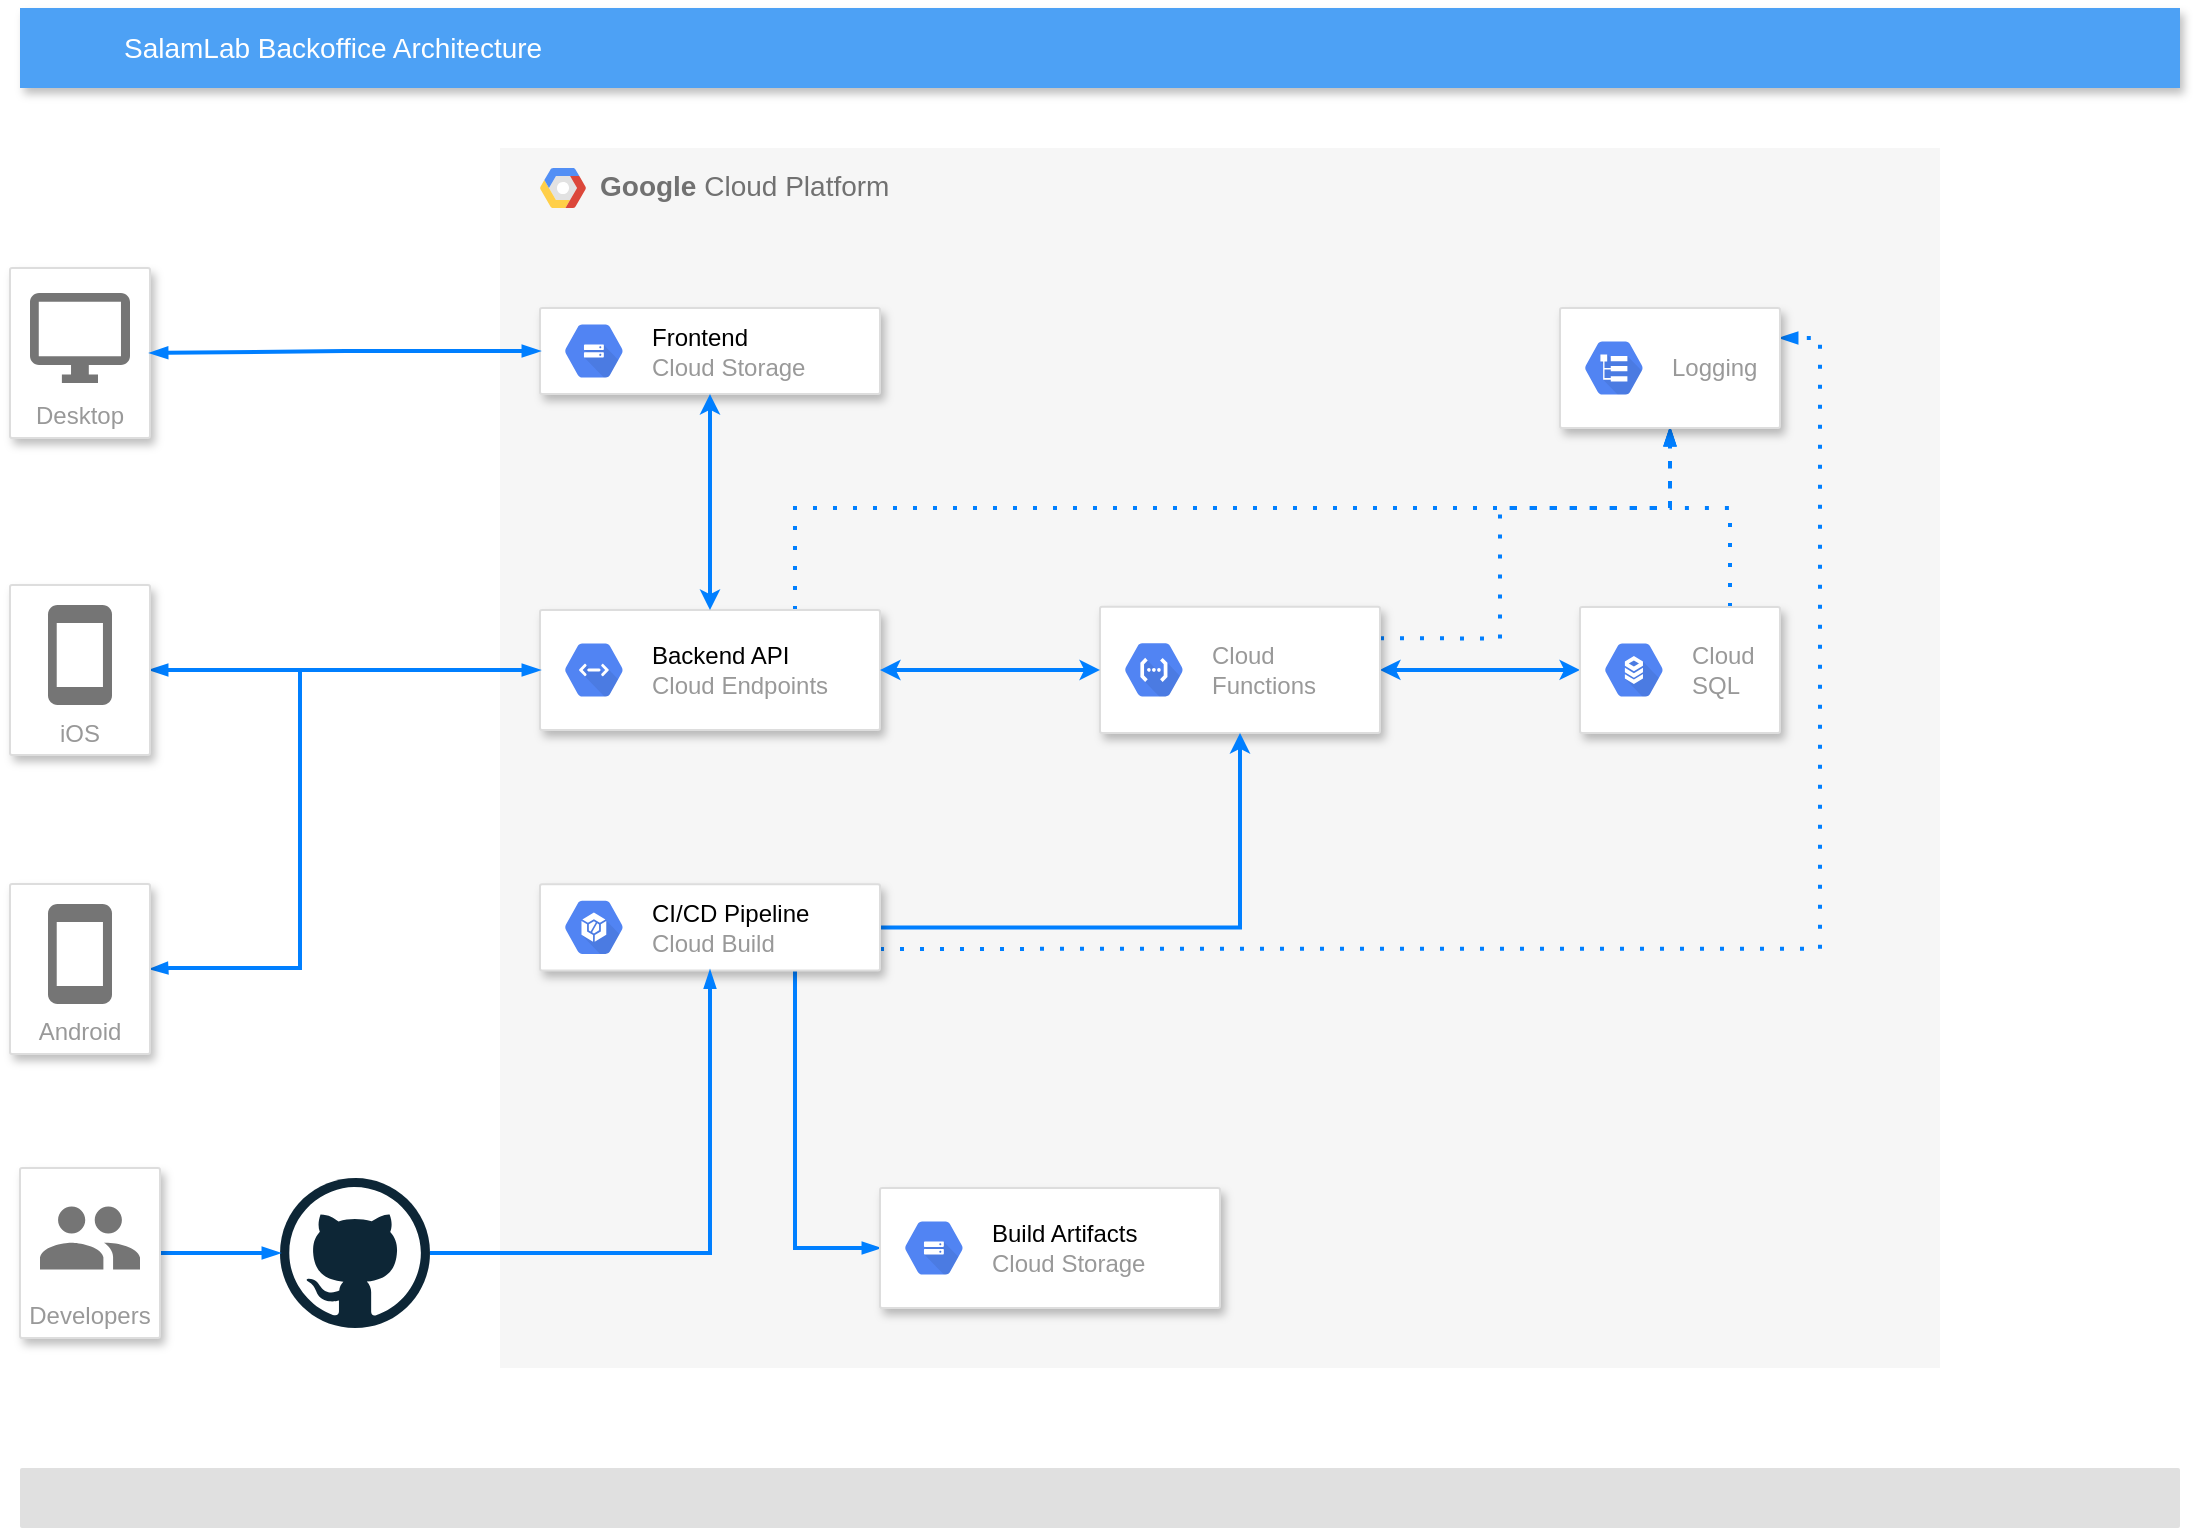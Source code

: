 <mxfile version="16.5.1" type="device"><diagram id="f106602c-feb2-e66a-4537-3a34d633f6aa" name="Page-1"><mxGraphModel dx="1775" dy="1071" grid="1" gridSize="10" guides="1" tooltips="1" connect="1" arrows="1" fold="1" page="1" pageScale="1" pageWidth="1169" pageHeight="827" background="none" math="0" shadow="0"><root><mxCell id="0"/><mxCell id="1" parent="0"/><mxCell id="14" value="&lt;b&gt;Google &lt;/b&gt;Cloud Platform" style="fillColor=#F6F6F6;strokeColor=none;shadow=0;gradientColor=none;fontSize=14;align=left;spacing=10;fontColor=#717171;9E9E9E;verticalAlign=top;spacingTop=-4;fontStyle=0;spacingLeft=40;html=1;" parent="1" vertex="1"><mxGeometry x="280" y="110" width="720" height="610" as="geometry"/></mxCell><mxCell id="15" value="" style="shape=mxgraph.gcp2.google_cloud_platform;fillColor=#F6F6F6;strokeColor=none;shadow=0;gradientColor=none;" parent="14" vertex="1"><mxGeometry width="23" height="20" relative="1" as="geometry"><mxPoint x="20" y="10" as="offset"/></mxGeometry></mxCell><mxCell id="5LBak8zxJ0nNsegj9Gp8-31" style="edgeStyle=orthogonalEdgeStyle;rounded=0;orthogonalLoop=1;jettySize=auto;html=1;fillColor=#dae8fc;strokeColor=#007FFF;strokeWidth=2;startArrow=classic;startFill=1;startSize=4;endSize=4;" edge="1" parent="14" source="5LBak8zxJ0nNsegj9Gp8-26" target="5LBak8zxJ0nNsegj9Gp8-29"><mxGeometry relative="1" as="geometry"/></mxCell><mxCell id="5LBak8zxJ0nNsegj9Gp8-64" style="edgeStyle=orthogonalEdgeStyle;rounded=0;orthogonalLoop=1;jettySize=auto;html=1;exitX=1;exitY=0.25;exitDx=0;exitDy=0;entryX=0.5;entryY=1;entryDx=0;entryDy=0;fontColor=#000000;startArrow=none;startFill=0;endArrow=blockThin;endFill=1;startSize=4;endSize=4;strokeColor=#007FFF;strokeWidth=2;dashed=1;dashPattern=1 4;" edge="1" parent="14" source="5LBak8zxJ0nNsegj9Gp8-26" target="5LBak8zxJ0nNsegj9Gp8-60"><mxGeometry relative="1" as="geometry"><Array as="points"><mxPoint x="500" y="245"/><mxPoint x="500" y="180"/><mxPoint x="585" y="180"/></Array></mxGeometry></mxCell><mxCell id="5LBak8zxJ0nNsegj9Gp8-26" value="" style="strokeColor=#dddddd;shadow=1;strokeWidth=1;rounded=1;absoluteArcSize=1;arcSize=2;" vertex="1" parent="14"><mxGeometry x="300" y="229.389" width="140" height="63.103" as="geometry"/></mxCell><mxCell id="5LBak8zxJ0nNsegj9Gp8-27" value="Cloud&#10;Functions" style="sketch=0;dashed=0;connectable=0;html=1;fillColor=#5184F3;strokeColor=none;shape=mxgraph.gcp2.hexIcon;prIcon=cloud_functions;part=1;labelPosition=right;verticalLabelPosition=middle;align=left;verticalAlign=middle;spacingLeft=5;fontColor=#999999;fontSize=12;" vertex="1" parent="5LBak8zxJ0nNsegj9Gp8-26"><mxGeometry y="0.5" width="44" height="39" relative="1" as="geometry"><mxPoint x="5" y="-19.5" as="offset"/></mxGeometry></mxCell><mxCell id="5LBak8zxJ0nNsegj9Gp8-63" style="edgeStyle=orthogonalEdgeStyle;rounded=0;orthogonalLoop=1;jettySize=auto;html=1;exitX=0.75;exitY=0;exitDx=0;exitDy=0;entryX=0.5;entryY=1;entryDx=0;entryDy=0;fontColor=#000000;startArrow=none;startFill=0;endArrow=blockThin;endFill=1;startSize=4;endSize=4;strokeColor=#007FFF;strokeWidth=2;dashed=1;dashPattern=1 4;" edge="1" parent="14" source="5LBak8zxJ0nNsegj9Gp8-29" target="5LBak8zxJ0nNsegj9Gp8-60"><mxGeometry relative="1" as="geometry"><Array as="points"><mxPoint x="615" y="180"/><mxPoint x="585" y="180"/></Array></mxGeometry></mxCell><mxCell id="5LBak8zxJ0nNsegj9Gp8-29" value="" style="strokeColor=#dddddd;shadow=1;strokeWidth=1;rounded=1;absoluteArcSize=1;arcSize=2;" vertex="1" parent="14"><mxGeometry x="540" y="229.449" width="100" height="63.103" as="geometry"/></mxCell><mxCell id="5LBak8zxJ0nNsegj9Gp8-30" value="Cloud&#10;SQL" style="sketch=0;dashed=0;connectable=0;html=1;fillColor=#5184F3;strokeColor=none;shape=mxgraph.gcp2.hexIcon;prIcon=cloud_sql;part=1;labelPosition=right;verticalLabelPosition=middle;align=left;verticalAlign=middle;spacingLeft=5;fontColor=#999999;fontSize=12;" vertex="1" parent="5LBak8zxJ0nNsegj9Gp8-29"><mxGeometry y="0.5" width="44" height="39" relative="1" as="geometry"><mxPoint x="5" y="-19.5" as="offset"/></mxGeometry></mxCell><mxCell id="5LBak8zxJ0nNsegj9Gp8-44" style="edgeStyle=orthogonalEdgeStyle;rounded=0;orthogonalLoop=1;jettySize=auto;html=1;entryX=0.5;entryY=1;entryDx=0;entryDy=0;strokeWidth=2;fillColor=#dae8fc;strokeColor=#007FFF;startSize=4;endSize=4;" edge="1" parent="14" source="5LBak8zxJ0nNsegj9Gp8-41" target="5LBak8zxJ0nNsegj9Gp8-26"><mxGeometry relative="1" as="geometry"/></mxCell><mxCell id="5LBak8zxJ0nNsegj9Gp8-59" style="edgeStyle=orthogonalEdgeStyle;rounded=0;orthogonalLoop=1;jettySize=auto;html=1;exitX=0.75;exitY=1;exitDx=0;exitDy=0;entryX=0;entryY=0.5;entryDx=0;entryDy=0;fontColor=#000000;startArrow=none;startFill=0;endArrow=blockThin;endFill=1;startSize=4;endSize=4;strokeColor=#007FFF;strokeWidth=2;" edge="1" parent="14" source="5LBak8zxJ0nNsegj9Gp8-41" target="5LBak8zxJ0nNsegj9Gp8-56"><mxGeometry relative="1" as="geometry"/></mxCell><mxCell id="5LBak8zxJ0nNsegj9Gp8-62" style="edgeStyle=orthogonalEdgeStyle;rounded=0;orthogonalLoop=1;jettySize=auto;html=1;exitX=1;exitY=0.75;exitDx=0;exitDy=0;entryX=1;entryY=0.25;entryDx=0;entryDy=0;fontColor=#000000;startArrow=none;startFill=0;endArrow=blockThin;endFill=1;startSize=4;endSize=4;strokeColor=#007FFF;strokeWidth=2;dashed=1;dashPattern=1 4;" edge="1" parent="14" source="5LBak8zxJ0nNsegj9Gp8-41" target="5LBak8zxJ0nNsegj9Gp8-60"><mxGeometry relative="1" as="geometry"/></mxCell><mxCell id="5LBak8zxJ0nNsegj9Gp8-41" value="" style="strokeColor=#dddddd;shadow=1;strokeWidth=1;rounded=1;absoluteArcSize=1;arcSize=2;" vertex="1" parent="14"><mxGeometry x="20" y="368.153" width="170" height="43.059" as="geometry"/></mxCell><mxCell id="5LBak8zxJ0nNsegj9Gp8-42" value="&lt;font color=&quot;#000000&quot;&gt;CI/CD Pipeline&lt;/font&gt;&lt;br&gt;Cloud Build" style="sketch=0;dashed=0;connectable=0;html=1;fillColor=#5184F3;strokeColor=none;shape=mxgraph.gcp2.hexIcon;prIcon=container_builder;part=1;labelPosition=right;verticalLabelPosition=middle;align=left;verticalAlign=middle;spacingLeft=5;fontColor=#999999;fontSize=12;" vertex="1" parent="5LBak8zxJ0nNsegj9Gp8-41"><mxGeometry y="0.5" width="44" height="39" relative="1" as="geometry"><mxPoint x="5" y="-19.5" as="offset"/></mxGeometry></mxCell><mxCell id="5LBak8zxJ0nNsegj9Gp8-48" value="" style="strokeColor=#dddddd;shadow=1;strokeWidth=1;rounded=1;absoluteArcSize=1;arcSize=2;fontColor=#000000;" vertex="1" parent="14"><mxGeometry x="20" y="79.996" width="170" height="43.059" as="geometry"/></mxCell><mxCell id="5LBak8zxJ0nNsegj9Gp8-49" value="&lt;font color=&quot;#000000&quot;&gt;Frontend&lt;/font&gt;&lt;br&gt;Cloud Storage" style="sketch=0;dashed=0;connectable=0;html=1;fillColor=#5184F3;strokeColor=none;shape=mxgraph.gcp2.hexIcon;prIcon=cloud_storage;part=1;labelPosition=right;verticalLabelPosition=middle;align=left;verticalAlign=middle;spacingLeft=5;fontColor=#999999;fontSize=12;" vertex="1" parent="5LBak8zxJ0nNsegj9Gp8-48"><mxGeometry y="0.5" width="44" height="39" relative="1" as="geometry"><mxPoint x="5" y="-19.5" as="offset"/></mxGeometry></mxCell><mxCell id="5LBak8zxJ0nNsegj9Gp8-65" style="edgeStyle=orthogonalEdgeStyle;rounded=0;orthogonalLoop=1;jettySize=auto;html=1;exitX=0.75;exitY=0;exitDx=0;exitDy=0;entryX=0.5;entryY=1;entryDx=0;entryDy=0;fontColor=#000000;startArrow=none;startFill=0;endArrow=blockThin;endFill=1;startSize=4;endSize=4;strokeColor=#007FFF;strokeWidth=2;dashed=1;dashPattern=1 4;" edge="1" parent="14" source="12" target="5LBak8zxJ0nNsegj9Gp8-60"><mxGeometry relative="1" as="geometry"><Array as="points"><mxPoint x="147" y="180"/><mxPoint x="585" y="180"/></Array></mxGeometry></mxCell><mxCell id="12" value="" style="strokeColor=#dddddd;fillColor=#ffffff;shadow=1;strokeWidth=1;rounded=1;absoluteArcSize=1;arcSize=2;fontSize=14;fontColor=#808080;align=left;html=1;" parent="14" vertex="1"><mxGeometry x="20" y="231" width="170" height="60" as="geometry"/></mxCell><mxCell id="13" value="&lt;font color=&quot;#000000&quot;&gt;Backend API&lt;/font&gt;&lt;br&gt;Cloud Endpoints" style="dashed=0;connectable=0;html=1;fillColor=#5184F3;strokeColor=none;shape=mxgraph.gcp2.hexIcon;prIcon=cloud_endpoints;part=1;labelPosition=right;verticalLabelPosition=middle;align=left;verticalAlign=middle;spacingLeft=5;fontColor=#999999;fontSize=12;" parent="12" vertex="1"><mxGeometry y="0.5" width="44" height="39" relative="1" as="geometry"><mxPoint x="5" y="-19.5" as="offset"/></mxGeometry></mxCell><mxCell id="5LBak8zxJ0nNsegj9Gp8-28" style="edgeStyle=orthogonalEdgeStyle;rounded=0;orthogonalLoop=1;jettySize=auto;html=1;fillColor=#dae8fc;strokeColor=#007FFF;strokeWidth=2;startArrow=classic;startFill=1;startSize=4;endSize=4;" edge="1" parent="14" source="12" target="5LBak8zxJ0nNsegj9Gp8-26"><mxGeometry relative="1" as="geometry"/></mxCell><mxCell id="5LBak8zxJ0nNsegj9Gp8-51" style="edgeStyle=orthogonalEdgeStyle;rounded=0;orthogonalLoop=1;jettySize=auto;html=1;fontColor=#000000;startArrow=classic;startFill=1;endArrow=classic;endFill=1;strokeWidth=2;fillColor=#dae8fc;strokeColor=#007FFF;startSize=4;endSize=4;" edge="1" parent="14" source="5LBak8zxJ0nNsegj9Gp8-48" target="12"><mxGeometry relative="1" as="geometry"/></mxCell><mxCell id="5LBak8zxJ0nNsegj9Gp8-56" value="" style="strokeColor=#dddddd;shadow=1;strokeWidth=1;rounded=1;absoluteArcSize=1;arcSize=2;fontColor=#000000;" vertex="1" parent="14"><mxGeometry x="190" y="520" width="170" height="60" as="geometry"/></mxCell><mxCell id="5LBak8zxJ0nNsegj9Gp8-57" value="&lt;font color=&quot;#000000&quot;&gt;Build Artifacts&lt;br&gt;&lt;/font&gt;Cloud Storage" style="sketch=0;dashed=0;connectable=0;html=1;fillColor=#5184F3;strokeColor=none;shape=mxgraph.gcp2.hexIcon;prIcon=cloud_storage;part=1;labelPosition=right;verticalLabelPosition=middle;align=left;verticalAlign=middle;spacingLeft=5;fontColor=#999999;fontSize=12;" vertex="1" parent="5LBak8zxJ0nNsegj9Gp8-56"><mxGeometry y="0.5" width="44" height="39" relative="1" as="geometry"><mxPoint x="5" y="-19.5" as="offset"/></mxGeometry></mxCell><mxCell id="5LBak8zxJ0nNsegj9Gp8-60" value="" style="strokeColor=#dddddd;shadow=1;strokeWidth=1;rounded=1;absoluteArcSize=1;arcSize=2;fontColor=#000000;" vertex="1" parent="14"><mxGeometry x="530" y="80" width="110" height="60" as="geometry"/></mxCell><mxCell id="5LBak8zxJ0nNsegj9Gp8-61" value="Logging" style="sketch=0;dashed=0;connectable=0;html=1;fillColor=#5184F3;strokeColor=none;shape=mxgraph.gcp2.hexIcon;prIcon=logging;part=1;labelPosition=right;verticalLabelPosition=middle;align=left;verticalAlign=middle;spacingLeft=5;fontColor=#999999;fontSize=12;" vertex="1" parent="5LBak8zxJ0nNsegj9Gp8-60"><mxGeometry y="0.5" width="44" height="39" relative="1" as="geometry"><mxPoint x="5" y="-19.5" as="offset"/></mxGeometry></mxCell><mxCell id="2" value="SalamLab Backoffice Architecture" style="fillColor=#4DA1F5;strokeColor=none;shadow=1;gradientColor=none;fontSize=14;align=left;spacingLeft=50;fontColor=#ffffff;html=1;" parent="1" vertex="1"><mxGeometry x="40" y="40" width="1080" height="40" as="geometry"/></mxCell><mxCell id="16" value="" style="rounded=1;absoluteArcSize=1;arcSize=2;html=1;strokeColor=none;gradientColor=none;shadow=0;dashed=0;strokeColor=none;fontSize=12;fontColor=#9E9E9E;align=left;verticalAlign=top;spacing=10;spacingTop=-4;fillColor=#E0E0E0;" parent="1" vertex="1"><mxGeometry x="40" y="770" width="1080" height="30" as="geometry"/></mxCell><mxCell id="18" value="" style="edgeStyle=orthogonalEdgeStyle;fontSize=12;html=1;endArrow=blockThin;endFill=1;rounded=0;strokeWidth=2;endSize=4;startSize=4;dashed=0;strokeColor=#007FFF;startArrow=blockThin;startFill=1;entryX=0;entryY=0.5;entryDx=0;entryDy=0;exitX=1;exitY=0.5;exitDx=0;exitDy=0;" parent="1" edge="1" target="12" source="6"><mxGeometry width="100" relative="1" as="geometry"><mxPoint x="120" y="371" as="sourcePoint"/><mxPoint x="227" y="371.16" as="targetPoint"/><Array as="points"/></mxGeometry></mxCell><mxCell id="19" value="" style="fontSize=12;html=1;endArrow=blockThin;endFill=1;rounded=0;strokeWidth=2;endSize=4;startSize=4;dashed=0;strokeColor=#007FFF;startArrow=none;startFill=0;edgeStyle=orthogonalEdgeStyle;entryX=1;entryY=0.5;entryDx=0;entryDy=0;" parent="1" edge="1" target="9"><mxGeometry width="100" relative="1" as="geometry"><mxPoint x="180" y="370" as="sourcePoint"/><mxPoint x="140" y="520" as="targetPoint"/><Array as="points"><mxPoint x="180" y="520"/><mxPoint x="115" y="520"/></Array></mxGeometry></mxCell><mxCell id="6" value="iOS" style="strokeColor=#dddddd;fillColor=#ffffff;shadow=1;strokeWidth=1;rounded=1;absoluteArcSize=1;arcSize=2;labelPosition=center;verticalLabelPosition=middle;align=center;verticalAlign=bottom;spacingLeft=0;fontColor=#999999;fontSize=12;whiteSpace=wrap;spacingBottom=2;html=1;" parent="1" vertex="1"><mxGeometry x="35" y="328.5" width="70" height="85" as="geometry"/></mxCell><mxCell id="7" value="" style="dashed=0;html=1;fillColor=#757575;strokeColor=none;shape=mxgraph.gcp2.phone;part=1;" parent="6" vertex="1"><mxGeometry x="0.5" width="32" height="50" relative="1" as="geometry"><mxPoint x="-16" y="10" as="offset"/></mxGeometry></mxCell><mxCell id="9" value="Android" style="strokeColor=#dddddd;fillColor=#ffffff;shadow=1;strokeWidth=1;rounded=1;absoluteArcSize=1;arcSize=2;labelPosition=center;verticalLabelPosition=middle;align=center;verticalAlign=bottom;spacingLeft=0;fontColor=#999999;fontSize=12;whiteSpace=wrap;spacingBottom=2;html=1;" parent="1" vertex="1"><mxGeometry x="35" y="478.003" width="70" height="85" as="geometry"/></mxCell><mxCell id="10" value="" style="dashed=0;html=1;fillColor=#757575;strokeColor=none;shape=mxgraph.gcp2.phone;part=1;" parent="9" vertex="1"><mxGeometry x="0.5" width="32" height="50" relative="1" as="geometry"><mxPoint x="-16" y="10" as="offset"/></mxGeometry></mxCell><mxCell id="5LBak8zxJ0nNsegj9Gp8-43" style="edgeStyle=orthogonalEdgeStyle;rounded=0;orthogonalLoop=1;jettySize=auto;html=1;strokeWidth=2;strokeColor=#007FFF;endArrow=blockThin;endFill=1;startSize=4;endSize=4;" edge="1" parent="1" source="5LBak8zxJ0nNsegj9Gp8-33" target="5LBak8zxJ0nNsegj9Gp8-41"><mxGeometry relative="1" as="geometry"/></mxCell><mxCell id="5LBak8zxJ0nNsegj9Gp8-33" value="" style="dashed=0;outlineConnect=0;html=1;align=center;labelPosition=center;verticalLabelPosition=bottom;verticalAlign=top;shape=mxgraph.weblogos.github" vertex="1" parent="1"><mxGeometry x="170" y="625" width="75" height="75" as="geometry"/></mxCell><mxCell id="5LBak8zxJ0nNsegj9Gp8-34" value="Desktop" style="strokeColor=#dddddd;shadow=1;strokeWidth=1;rounded=1;absoluteArcSize=1;arcSize=2;labelPosition=center;verticalLabelPosition=middle;align=center;verticalAlign=bottom;spacingLeft=0;fontColor=#999999;fontSize=12;whiteSpace=wrap;spacingBottom=2;" vertex="1" parent="1"><mxGeometry x="35" y="170" width="70" height="85" as="geometry"/></mxCell><mxCell id="5LBak8zxJ0nNsegj9Gp8-35" value="" style="sketch=0;dashed=0;connectable=0;html=1;fillColor=#757575;strokeColor=none;shape=mxgraph.gcp2.desktop;part=1;" vertex="1" parent="5LBak8zxJ0nNsegj9Gp8-34"><mxGeometry x="0.5" width="50" height="45" relative="1" as="geometry"><mxPoint x="-25" y="12.5" as="offset"/></mxGeometry></mxCell><mxCell id="5LBak8zxJ0nNsegj9Gp8-40" style="edgeStyle=orthogonalEdgeStyle;rounded=0;orthogonalLoop=1;jettySize=auto;html=1;strokeWidth=2;strokeColor=#007FFF;startSize=4;endSize=4;endArrow=blockThin;endFill=1;" edge="1" parent="1" source="5LBak8zxJ0nNsegj9Gp8-36" target="5LBak8zxJ0nNsegj9Gp8-33"><mxGeometry relative="1" as="geometry"/></mxCell><mxCell id="5LBak8zxJ0nNsegj9Gp8-36" value="Developers" style="strokeColor=#dddddd;shadow=1;strokeWidth=1;rounded=1;absoluteArcSize=1;arcSize=2;labelPosition=center;verticalLabelPosition=middle;align=center;verticalAlign=bottom;spacingLeft=0;fontColor=#999999;fontSize=12;whiteSpace=wrap;spacingBottom=2;" vertex="1" parent="1"><mxGeometry x="40" y="620" width="70" height="85" as="geometry"/></mxCell><mxCell id="5LBak8zxJ0nNsegj9Gp8-37" value="" style="sketch=0;dashed=0;connectable=0;html=1;fillColor=#757575;strokeColor=none;shape=mxgraph.gcp2.users;part=1;" vertex="1" parent="5LBak8zxJ0nNsegj9Gp8-36"><mxGeometry x="0.5" width="50" height="31.5" relative="1" as="geometry"><mxPoint x="-25" y="19.25" as="offset"/></mxGeometry></mxCell><mxCell id="5LBak8zxJ0nNsegj9Gp8-55" style="edgeStyle=orthogonalEdgeStyle;rounded=0;orthogonalLoop=1;jettySize=auto;html=1;entryX=1;entryY=0.5;entryDx=0;entryDy=0;fontColor=#000000;startArrow=blockThin;startFill=1;endArrow=blockThin;endFill=1;strokeColor=#007FFF;strokeWidth=2;endSize=4;startSize=4;" edge="1" parent="1" source="5LBak8zxJ0nNsegj9Gp8-48" target="5LBak8zxJ0nNsegj9Gp8-34"><mxGeometry relative="1" as="geometry"/></mxCell></root></mxGraphModel></diagram></mxfile>